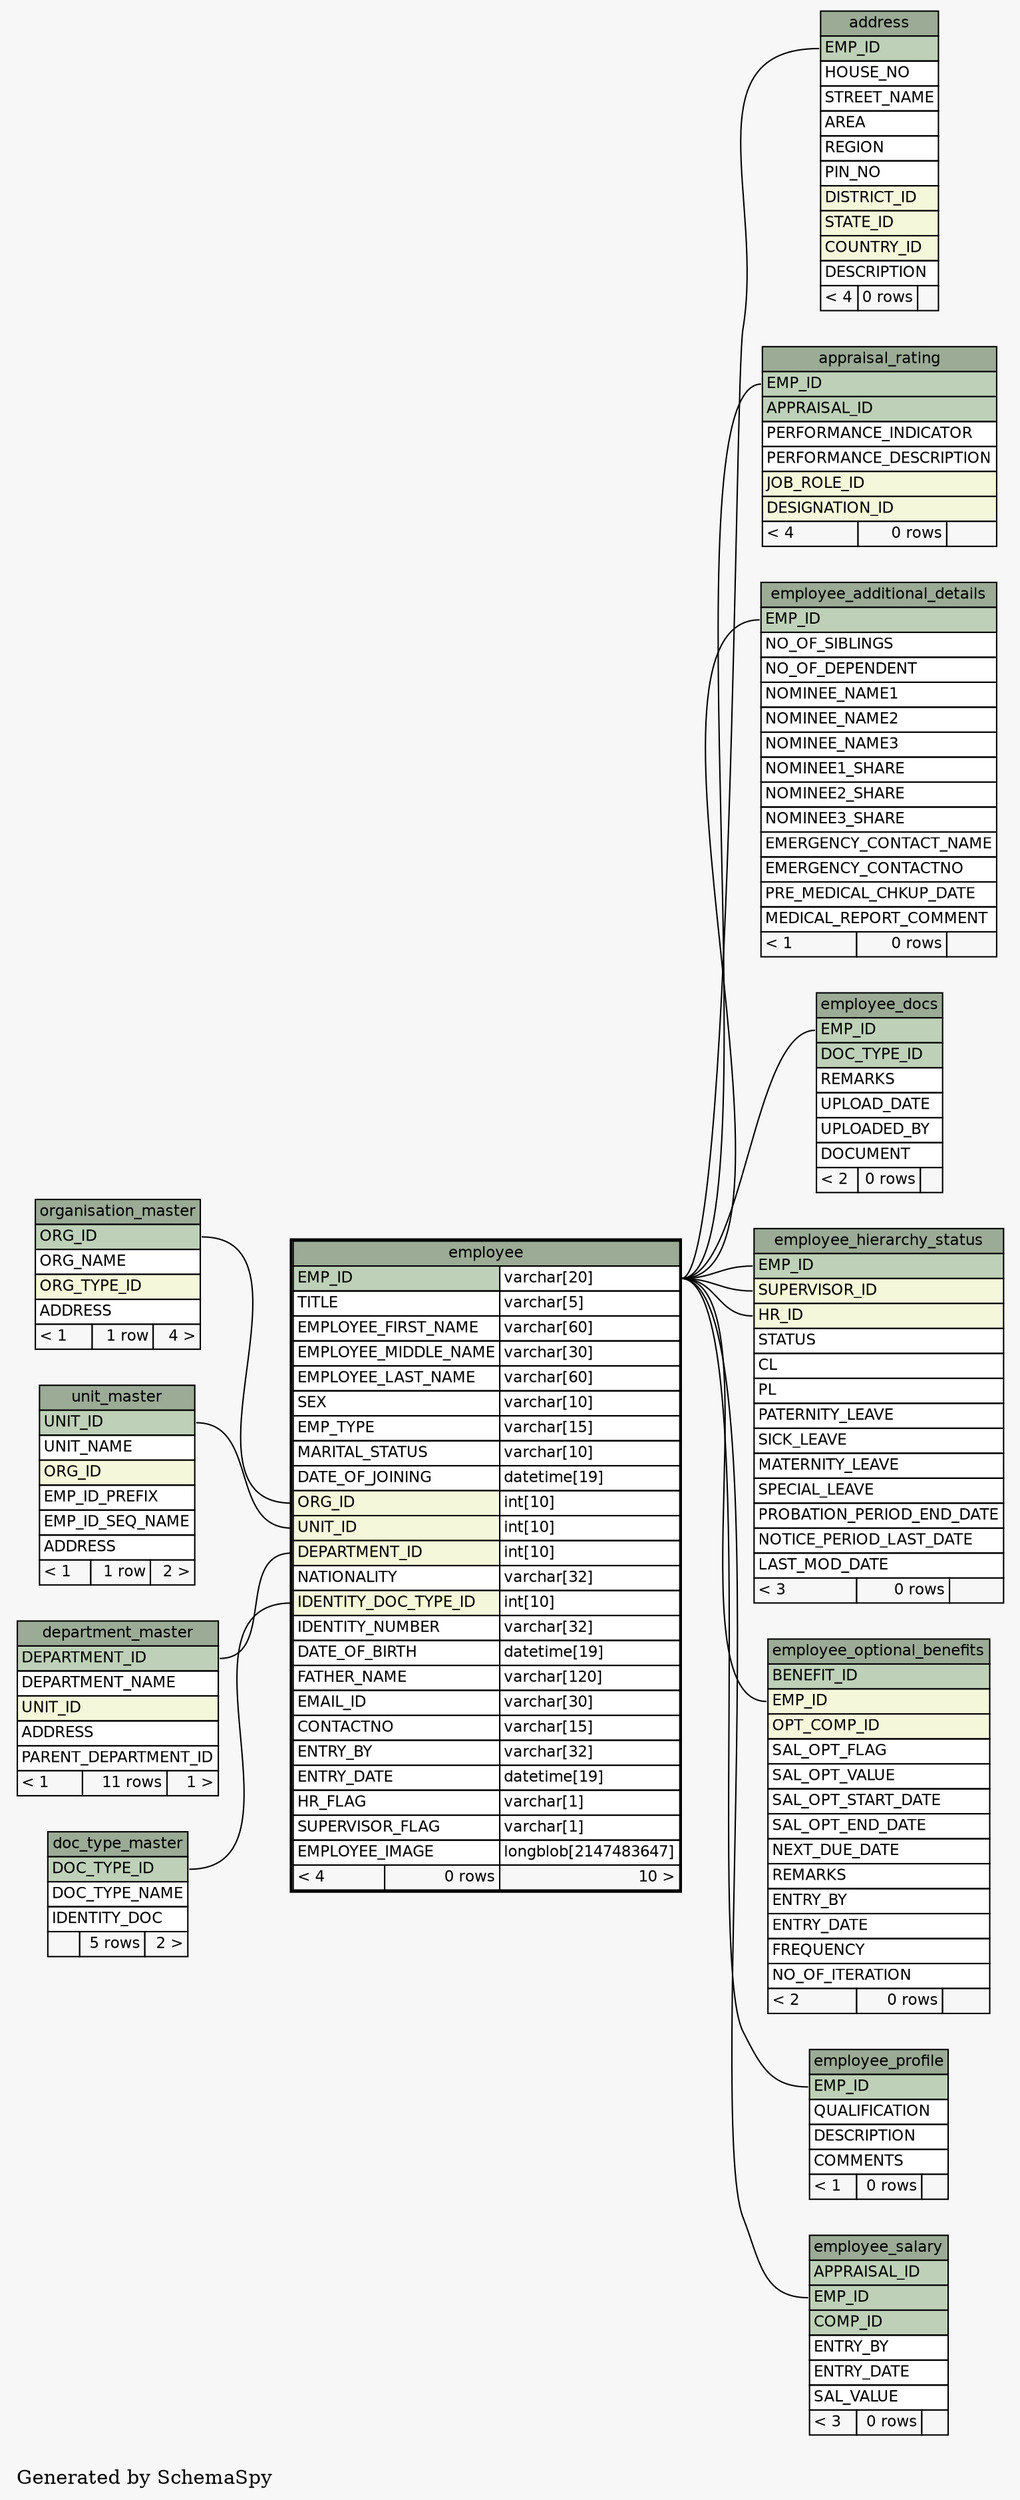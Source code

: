 // dot 2.38.0 on Windows 7 6.1
digraph "oneDegreeRelationshipsGraph" {
  graph [
    rankdir="RL"
    bgcolor="#f7f7f7"
    label="\nGenerated by SchemaSpy"
    labeljust="l"
  ];
  node [
    fontname="Helvetica"
    fontsize="11"
    shape="plaintext"
  ];
  edge [
    arrowsize="0.8"
  ];
  "address":"EMP_ID":w -> "employee":"EMP_ID.type":e [arrowtail=tee arrowhead=none];
  "appraisal_rating":"EMP_ID":w -> "employee":"EMP_ID.type":e [arrowtail=crowtee arrowhead=none];
  "employee":"DEPARTMENT_ID":w -> "department_master":"DEPARTMENT_ID":e [arrowtail=crowodot arrowhead=none];
  "employee":"IDENTITY_DOC_TYPE_ID":w -> "doc_type_master":"DOC_TYPE_ID":e [arrowtail=crowodot arrowhead=none];
  "employee":"ORG_ID":w -> "organisation_master":"ORG_ID":e [arrowtail=crowodot arrowhead=none];
  "employee":"UNIT_ID":w -> "unit_master":"UNIT_ID":e [arrowtail=crowodot arrowhead=none];
  "employee_additional_details":"EMP_ID":w -> "employee":"EMP_ID.type":e [arrowtail=tee arrowhead=none];
  "employee_docs":"EMP_ID":w -> "employee":"EMP_ID.type":e [arrowtail=crowtee arrowhead=none];
  "employee_hierarchy_status":"EMP_ID":w -> "employee":"EMP_ID.type":e [arrowtail=tee arrowhead=none];
  "employee_hierarchy_status":"HR_ID":w -> "employee":"EMP_ID.type":e [arrowtail=crowodot arrowhead=none];
  "employee_hierarchy_status":"SUPERVISOR_ID":w -> "employee":"EMP_ID.type":e [arrowtail=crowodot arrowhead=none];
  "employee_optional_benefits":"EMP_ID":w -> "employee":"EMP_ID.type":e [arrowtail=crowodot arrowhead=none];
  "employee_profile":"EMP_ID":w -> "employee":"EMP_ID.type":e [arrowtail=tee arrowhead=none];
  "employee_salary":"EMP_ID":w -> "employee":"EMP_ID.type":e [arrowtail=crowtee arrowhead=none];
  "address" [
    label=<
    <TABLE BORDER="0" CELLBORDER="1" CELLSPACING="0" BGCOLOR="#ffffff">
      <TR><TD PORT="address.heading" COLSPAN="3" BGCOLOR="#9bab96" ALIGN="CENTER">address</TD></TR>
      <TR><TD PORT="EMP_ID" COLSPAN="3" BGCOLOR="#bed1b8" ALIGN="LEFT">EMP_ID</TD></TR>
      <TR><TD PORT="HOUSE_NO" COLSPAN="3" ALIGN="LEFT">HOUSE_NO</TD></TR>
      <TR><TD PORT="STREET_NAME" COLSPAN="3" ALIGN="LEFT">STREET_NAME</TD></TR>
      <TR><TD PORT="AREA" COLSPAN="3" ALIGN="LEFT">AREA</TD></TR>
      <TR><TD PORT="REGION" COLSPAN="3" ALIGN="LEFT">REGION</TD></TR>
      <TR><TD PORT="PIN_NO" COLSPAN="3" ALIGN="LEFT">PIN_NO</TD></TR>
      <TR><TD PORT="DISTRICT_ID" COLSPAN="3" BGCOLOR="#f4f7da" ALIGN="LEFT">DISTRICT_ID</TD></TR>
      <TR><TD PORT="STATE_ID" COLSPAN="3" BGCOLOR="#f4f7da" ALIGN="LEFT">STATE_ID</TD></TR>
      <TR><TD PORT="COUNTRY_ID" COLSPAN="3" BGCOLOR="#f4f7da" ALIGN="LEFT">COUNTRY_ID</TD></TR>
      <TR><TD PORT="DESCRIPTION" COLSPAN="3" ALIGN="LEFT">DESCRIPTION</TD></TR>
      <TR><TD ALIGN="LEFT" BGCOLOR="#f7f7f7">&lt; 4</TD><TD ALIGN="RIGHT" BGCOLOR="#f7f7f7">0 rows</TD><TD ALIGN="RIGHT" BGCOLOR="#f7f7f7">  </TD></TR>
    </TABLE>>
    URL="address.html#graph"
    tooltip="address"
  ];
  "appraisal_rating" [
    label=<
    <TABLE BORDER="0" CELLBORDER="1" CELLSPACING="0" BGCOLOR="#ffffff">
      <TR><TD PORT="appraisal_rating.heading" COLSPAN="3" BGCOLOR="#9bab96" ALIGN="CENTER">appraisal_rating</TD></TR>
      <TR><TD PORT="EMP_ID" COLSPAN="3" BGCOLOR="#bed1b8" ALIGN="LEFT">EMP_ID</TD></TR>
      <TR><TD PORT="APPRAISAL_ID" COLSPAN="3" BGCOLOR="#bed1b8" ALIGN="LEFT">APPRAISAL_ID</TD></TR>
      <TR><TD PORT="PERFORMANCE_INDICATOR" COLSPAN="3" ALIGN="LEFT">PERFORMANCE_INDICATOR</TD></TR>
      <TR><TD PORT="PERFORMANCE_DESCRIPTION" COLSPAN="3" ALIGN="LEFT">PERFORMANCE_DESCRIPTION</TD></TR>
      <TR><TD PORT="JOB_ROLE_ID" COLSPAN="3" BGCOLOR="#f4f7da" ALIGN="LEFT">JOB_ROLE_ID</TD></TR>
      <TR><TD PORT="DESIGNATION_ID" COLSPAN="3" BGCOLOR="#f4f7da" ALIGN="LEFT">DESIGNATION_ID</TD></TR>
      <TR><TD ALIGN="LEFT" BGCOLOR="#f7f7f7">&lt; 4</TD><TD ALIGN="RIGHT" BGCOLOR="#f7f7f7">0 rows</TD><TD ALIGN="RIGHT" BGCOLOR="#f7f7f7">  </TD></TR>
    </TABLE>>
    URL="appraisal_rating.html#graph"
    tooltip="appraisal_rating"
  ];
  "department_master" [
    label=<
    <TABLE BORDER="0" CELLBORDER="1" CELLSPACING="0" BGCOLOR="#ffffff">
      <TR><TD PORT="department_master.heading" COLSPAN="3" BGCOLOR="#9bab96" ALIGN="CENTER">department_master</TD></TR>
      <TR><TD PORT="DEPARTMENT_ID" COLSPAN="3" BGCOLOR="#bed1b8" ALIGN="LEFT">DEPARTMENT_ID</TD></TR>
      <TR><TD PORT="DEPARTMENT_NAME" COLSPAN="3" ALIGN="LEFT">DEPARTMENT_NAME</TD></TR>
      <TR><TD PORT="UNIT_ID" COLSPAN="3" BGCOLOR="#f4f7da" ALIGN="LEFT">UNIT_ID</TD></TR>
      <TR><TD PORT="ADDRESS" COLSPAN="3" ALIGN="LEFT">ADDRESS</TD></TR>
      <TR><TD PORT="PARENT_DEPARTMENT_ID" COLSPAN="3" ALIGN="LEFT">PARENT_DEPARTMENT_ID</TD></TR>
      <TR><TD ALIGN="LEFT" BGCOLOR="#f7f7f7">&lt; 1</TD><TD ALIGN="RIGHT" BGCOLOR="#f7f7f7">11 rows</TD><TD ALIGN="RIGHT" BGCOLOR="#f7f7f7">1 &gt;</TD></TR>
    </TABLE>>
    URL="department_master.html#graph"
    tooltip="department_master"
  ];
  "doc_type_master" [
    label=<
    <TABLE BORDER="0" CELLBORDER="1" CELLSPACING="0" BGCOLOR="#ffffff">
      <TR><TD PORT="doc_type_master.heading" COLSPAN="3" BGCOLOR="#9bab96" ALIGN="CENTER">doc_type_master</TD></TR>
      <TR><TD PORT="DOC_TYPE_ID" COLSPAN="3" BGCOLOR="#bed1b8" ALIGN="LEFT">DOC_TYPE_ID</TD></TR>
      <TR><TD PORT="DOC_TYPE_NAME" COLSPAN="3" ALIGN="LEFT">DOC_TYPE_NAME</TD></TR>
      <TR><TD PORT="IDENTITY_DOC" COLSPAN="3" ALIGN="LEFT">IDENTITY_DOC</TD></TR>
      <TR><TD ALIGN="LEFT" BGCOLOR="#f7f7f7">  </TD><TD ALIGN="RIGHT" BGCOLOR="#f7f7f7">5 rows</TD><TD ALIGN="RIGHT" BGCOLOR="#f7f7f7">2 &gt;</TD></TR>
    </TABLE>>
    URL="doc_type_master.html#graph"
    tooltip="doc_type_master"
  ];
  "employee" [
    label=<
    <TABLE BORDER="2" CELLBORDER="1" CELLSPACING="0" BGCOLOR="#ffffff">
      <TR><TD PORT="employee.heading" COLSPAN="3" BGCOLOR="#9bab96" ALIGN="CENTER">employee</TD></TR>
      <TR><TD PORT="EMP_ID" COLSPAN="2" BGCOLOR="#bed1b8" ALIGN="LEFT">EMP_ID</TD><TD PORT="EMP_ID.type" ALIGN="LEFT">varchar[20]</TD></TR>
      <TR><TD PORT="TITLE" COLSPAN="2" ALIGN="LEFT">TITLE</TD><TD PORT="TITLE.type" ALIGN="LEFT">varchar[5]</TD></TR>
      <TR><TD PORT="EMPLOYEE_FIRST_NAME" COLSPAN="2" ALIGN="LEFT">EMPLOYEE_FIRST_NAME</TD><TD PORT="EMPLOYEE_FIRST_NAME.type" ALIGN="LEFT">varchar[60]</TD></TR>
      <TR><TD PORT="EMPLOYEE_MIDDLE_NAME" COLSPAN="2" ALIGN="LEFT">EMPLOYEE_MIDDLE_NAME</TD><TD PORT="EMPLOYEE_MIDDLE_NAME.type" ALIGN="LEFT">varchar[30]</TD></TR>
      <TR><TD PORT="EMPLOYEE_LAST_NAME" COLSPAN="2" ALIGN="LEFT">EMPLOYEE_LAST_NAME</TD><TD PORT="EMPLOYEE_LAST_NAME.type" ALIGN="LEFT">varchar[60]</TD></TR>
      <TR><TD PORT="SEX" COLSPAN="2" ALIGN="LEFT">SEX</TD><TD PORT="SEX.type" ALIGN="LEFT">varchar[10]</TD></TR>
      <TR><TD PORT="EMP_TYPE" COLSPAN="2" ALIGN="LEFT">EMP_TYPE</TD><TD PORT="EMP_TYPE.type" ALIGN="LEFT">varchar[15]</TD></TR>
      <TR><TD PORT="MARITAL_STATUS" COLSPAN="2" ALIGN="LEFT">MARITAL_STATUS</TD><TD PORT="MARITAL_STATUS.type" ALIGN="LEFT">varchar[10]</TD></TR>
      <TR><TD PORT="DATE_OF_JOINING" COLSPAN="2" ALIGN="LEFT">DATE_OF_JOINING</TD><TD PORT="DATE_OF_JOINING.type" ALIGN="LEFT">datetime[19]</TD></TR>
      <TR><TD PORT="ORG_ID" COLSPAN="2" BGCOLOR="#f4f7da" ALIGN="LEFT">ORG_ID</TD><TD PORT="ORG_ID.type" ALIGN="LEFT">int[10]</TD></TR>
      <TR><TD PORT="UNIT_ID" COLSPAN="2" BGCOLOR="#f4f7da" ALIGN="LEFT">UNIT_ID</TD><TD PORT="UNIT_ID.type" ALIGN="LEFT">int[10]</TD></TR>
      <TR><TD PORT="DEPARTMENT_ID" COLSPAN="2" BGCOLOR="#f4f7da" ALIGN="LEFT">DEPARTMENT_ID</TD><TD PORT="DEPARTMENT_ID.type" ALIGN="LEFT">int[10]</TD></TR>
      <TR><TD PORT="NATIONALITY" COLSPAN="2" ALIGN="LEFT">NATIONALITY</TD><TD PORT="NATIONALITY.type" ALIGN="LEFT">varchar[32]</TD></TR>
      <TR><TD PORT="IDENTITY_DOC_TYPE_ID" COLSPAN="2" BGCOLOR="#f4f7da" ALIGN="LEFT">IDENTITY_DOC_TYPE_ID</TD><TD PORT="IDENTITY_DOC_TYPE_ID.type" ALIGN="LEFT">int[10]</TD></TR>
      <TR><TD PORT="IDENTITY_NUMBER" COLSPAN="2" ALIGN="LEFT">IDENTITY_NUMBER</TD><TD PORT="IDENTITY_NUMBER.type" ALIGN="LEFT">varchar[32]</TD></TR>
      <TR><TD PORT="DATE_OF_BIRTH" COLSPAN="2" ALIGN="LEFT">DATE_OF_BIRTH</TD><TD PORT="DATE_OF_BIRTH.type" ALIGN="LEFT">datetime[19]</TD></TR>
      <TR><TD PORT="FATHER_NAME" COLSPAN="2" ALIGN="LEFT">FATHER_NAME</TD><TD PORT="FATHER_NAME.type" ALIGN="LEFT">varchar[120]</TD></TR>
      <TR><TD PORT="EMAIL_ID" COLSPAN="2" ALIGN="LEFT">EMAIL_ID</TD><TD PORT="EMAIL_ID.type" ALIGN="LEFT">varchar[30]</TD></TR>
      <TR><TD PORT="CONTACTNO" COLSPAN="2" ALIGN="LEFT">CONTACTNO</TD><TD PORT="CONTACTNO.type" ALIGN="LEFT">varchar[15]</TD></TR>
      <TR><TD PORT="ENTRY_BY" COLSPAN="2" ALIGN="LEFT">ENTRY_BY</TD><TD PORT="ENTRY_BY.type" ALIGN="LEFT">varchar[32]</TD></TR>
      <TR><TD PORT="ENTRY_DATE" COLSPAN="2" ALIGN="LEFT">ENTRY_DATE</TD><TD PORT="ENTRY_DATE.type" ALIGN="LEFT">datetime[19]</TD></TR>
      <TR><TD PORT="HR_FLAG" COLSPAN="2" ALIGN="LEFT">HR_FLAG</TD><TD PORT="HR_FLAG.type" ALIGN="LEFT">varchar[1]</TD></TR>
      <TR><TD PORT="SUPERVISOR_FLAG" COLSPAN="2" ALIGN="LEFT">SUPERVISOR_FLAG</TD><TD PORT="SUPERVISOR_FLAG.type" ALIGN="LEFT">varchar[1]</TD></TR>
      <TR><TD PORT="EMPLOYEE_IMAGE" COLSPAN="2" ALIGN="LEFT">EMPLOYEE_IMAGE</TD><TD PORT="EMPLOYEE_IMAGE.type" ALIGN="LEFT">longblob[2147483647]</TD></TR>
      <TR><TD ALIGN="LEFT" BGCOLOR="#f7f7f7">&lt; 4</TD><TD ALIGN="RIGHT" BGCOLOR="#f7f7f7">0 rows</TD><TD ALIGN="RIGHT" BGCOLOR="#f7f7f7">10 &gt;</TD></TR>
    </TABLE>>
    URL="employee.html#"
    tooltip="employee"
  ];
  "employee_additional_details" [
    label=<
    <TABLE BORDER="0" CELLBORDER="1" CELLSPACING="0" BGCOLOR="#ffffff">
      <TR><TD PORT="employee_additional_details.heading" COLSPAN="3" BGCOLOR="#9bab96" ALIGN="CENTER">employee_additional_details</TD></TR>
      <TR><TD PORT="EMP_ID" COLSPAN="3" BGCOLOR="#bed1b8" ALIGN="LEFT">EMP_ID</TD></TR>
      <TR><TD PORT="NO_OF_SIBLINGS" COLSPAN="3" ALIGN="LEFT">NO_OF_SIBLINGS</TD></TR>
      <TR><TD PORT="NO_OF_DEPENDENT" COLSPAN="3" ALIGN="LEFT">NO_OF_DEPENDENT</TD></TR>
      <TR><TD PORT="NOMINEE_NAME1" COLSPAN="3" ALIGN="LEFT">NOMINEE_NAME1</TD></TR>
      <TR><TD PORT="NOMINEE_NAME2" COLSPAN="3" ALIGN="LEFT">NOMINEE_NAME2</TD></TR>
      <TR><TD PORT="NOMINEE_NAME3" COLSPAN="3" ALIGN="LEFT">NOMINEE_NAME3</TD></TR>
      <TR><TD PORT="NOMINEE1_SHARE" COLSPAN="3" ALIGN="LEFT">NOMINEE1_SHARE</TD></TR>
      <TR><TD PORT="NOMINEE2_SHARE" COLSPAN="3" ALIGN="LEFT">NOMINEE2_SHARE</TD></TR>
      <TR><TD PORT="NOMINEE3_SHARE" COLSPAN="3" ALIGN="LEFT">NOMINEE3_SHARE</TD></TR>
      <TR><TD PORT="EMERGENCY_CONTACT_NAME" COLSPAN="3" ALIGN="LEFT">EMERGENCY_CONTACT_NAME</TD></TR>
      <TR><TD PORT="EMERGENCY_CONTACTNO" COLSPAN="3" ALIGN="LEFT">EMERGENCY_CONTACTNO</TD></TR>
      <TR><TD PORT="PRE_MEDICAL_CHKUP_DATE" COLSPAN="3" ALIGN="LEFT">PRE_MEDICAL_CHKUP_DATE</TD></TR>
      <TR><TD PORT="MEDICAL_REPORT_COMMENT" COLSPAN="3" ALIGN="LEFT">MEDICAL_REPORT_COMMENT</TD></TR>
      <TR><TD ALIGN="LEFT" BGCOLOR="#f7f7f7">&lt; 1</TD><TD ALIGN="RIGHT" BGCOLOR="#f7f7f7">0 rows</TD><TD ALIGN="RIGHT" BGCOLOR="#f7f7f7">  </TD></TR>
    </TABLE>>
    URL="employee_additional_details.html#graph"
    tooltip="employee_additional_details"
  ];
  "employee_docs" [
    label=<
    <TABLE BORDER="0" CELLBORDER="1" CELLSPACING="0" BGCOLOR="#ffffff">
      <TR><TD PORT="employee_docs.heading" COLSPAN="3" BGCOLOR="#9bab96" ALIGN="CENTER">employee_docs</TD></TR>
      <TR><TD PORT="EMP_ID" COLSPAN="3" BGCOLOR="#bed1b8" ALIGN="LEFT">EMP_ID</TD></TR>
      <TR><TD PORT="DOC_TYPE_ID" COLSPAN="3" BGCOLOR="#bed1b8" ALIGN="LEFT">DOC_TYPE_ID</TD></TR>
      <TR><TD PORT="REMARKS" COLSPAN="3" ALIGN="LEFT">REMARKS</TD></TR>
      <TR><TD PORT="UPLOAD_DATE" COLSPAN="3" ALIGN="LEFT">UPLOAD_DATE</TD></TR>
      <TR><TD PORT="UPLOADED_BY" COLSPAN="3" ALIGN="LEFT">UPLOADED_BY</TD></TR>
      <TR><TD PORT="DOCUMENT" COLSPAN="3" ALIGN="LEFT">DOCUMENT</TD></TR>
      <TR><TD ALIGN="LEFT" BGCOLOR="#f7f7f7">&lt; 2</TD><TD ALIGN="RIGHT" BGCOLOR="#f7f7f7">0 rows</TD><TD ALIGN="RIGHT" BGCOLOR="#f7f7f7">  </TD></TR>
    </TABLE>>
    URL="employee_docs.html#graph"
    tooltip="employee_docs"
  ];
  "employee_hierarchy_status" [
    label=<
    <TABLE BORDER="0" CELLBORDER="1" CELLSPACING="0" BGCOLOR="#ffffff">
      <TR><TD PORT="employee_hierarchy_status.heading" COLSPAN="3" BGCOLOR="#9bab96" ALIGN="CENTER">employee_hierarchy_status</TD></TR>
      <TR><TD PORT="EMP_ID" COLSPAN="3" BGCOLOR="#bed1b8" ALIGN="LEFT">EMP_ID</TD></TR>
      <TR><TD PORT="SUPERVISOR_ID" COLSPAN="3" BGCOLOR="#f4f7da" ALIGN="LEFT">SUPERVISOR_ID</TD></TR>
      <TR><TD PORT="HR_ID" COLSPAN="3" BGCOLOR="#f4f7da" ALIGN="LEFT">HR_ID</TD></TR>
      <TR><TD PORT="STATUS" COLSPAN="3" ALIGN="LEFT">STATUS</TD></TR>
      <TR><TD PORT="CL" COLSPAN="3" ALIGN="LEFT">CL</TD></TR>
      <TR><TD PORT="PL" COLSPAN="3" ALIGN="LEFT">PL</TD></TR>
      <TR><TD PORT="PATERNITY_LEAVE" COLSPAN="3" ALIGN="LEFT">PATERNITY_LEAVE</TD></TR>
      <TR><TD PORT="SICK_LEAVE" COLSPAN="3" ALIGN="LEFT">SICK_LEAVE</TD></TR>
      <TR><TD PORT="MATERNITY_LEAVE" COLSPAN="3" ALIGN="LEFT">MATERNITY_LEAVE</TD></TR>
      <TR><TD PORT="SPECIAL_LEAVE" COLSPAN="3" ALIGN="LEFT">SPECIAL_LEAVE</TD></TR>
      <TR><TD PORT="PROBATION_PERIOD_END_DATE" COLSPAN="3" ALIGN="LEFT">PROBATION_PERIOD_END_DATE</TD></TR>
      <TR><TD PORT="NOTICE_PERIOD_LAST_DATE" COLSPAN="3" ALIGN="LEFT">NOTICE_PERIOD_LAST_DATE</TD></TR>
      <TR><TD PORT="LAST_MOD_DATE" COLSPAN="3" ALIGN="LEFT">LAST_MOD_DATE</TD></TR>
      <TR><TD ALIGN="LEFT" BGCOLOR="#f7f7f7">&lt; 3</TD><TD ALIGN="RIGHT" BGCOLOR="#f7f7f7">0 rows</TD><TD ALIGN="RIGHT" BGCOLOR="#f7f7f7">  </TD></TR>
    </TABLE>>
    URL="employee_hierarchy_status.html#graph"
    tooltip="employee_hierarchy_status"
  ];
  "employee_optional_benefits" [
    label=<
    <TABLE BORDER="0" CELLBORDER="1" CELLSPACING="0" BGCOLOR="#ffffff">
      <TR><TD PORT="employee_optional_benefits.heading" COLSPAN="3" BGCOLOR="#9bab96" ALIGN="CENTER">employee_optional_benefits</TD></TR>
      <TR><TD PORT="BENEFIT_ID" COLSPAN="3" BGCOLOR="#bed1b8" ALIGN="LEFT">BENEFIT_ID</TD></TR>
      <TR><TD PORT="EMP_ID" COLSPAN="3" BGCOLOR="#f4f7da" ALIGN="LEFT">EMP_ID</TD></TR>
      <TR><TD PORT="OPT_COMP_ID" COLSPAN="3" BGCOLOR="#f4f7da" ALIGN="LEFT">OPT_COMP_ID</TD></TR>
      <TR><TD PORT="SAL_OPT_FLAG" COLSPAN="3" ALIGN="LEFT">SAL_OPT_FLAG</TD></TR>
      <TR><TD PORT="SAL_OPT_VALUE" COLSPAN="3" ALIGN="LEFT">SAL_OPT_VALUE</TD></TR>
      <TR><TD PORT="SAL_OPT_START_DATE" COLSPAN="3" ALIGN="LEFT">SAL_OPT_START_DATE</TD></TR>
      <TR><TD PORT="SAL_OPT_END_DATE" COLSPAN="3" ALIGN="LEFT">SAL_OPT_END_DATE</TD></TR>
      <TR><TD PORT="NEXT_DUE_DATE" COLSPAN="3" ALIGN="LEFT">NEXT_DUE_DATE</TD></TR>
      <TR><TD PORT="REMARKS" COLSPAN="3" ALIGN="LEFT">REMARKS</TD></TR>
      <TR><TD PORT="ENTRY_BY" COLSPAN="3" ALIGN="LEFT">ENTRY_BY</TD></TR>
      <TR><TD PORT="ENTRY_DATE" COLSPAN="3" ALIGN="LEFT">ENTRY_DATE</TD></TR>
      <TR><TD PORT="FREQUENCY" COLSPAN="3" ALIGN="LEFT">FREQUENCY</TD></TR>
      <TR><TD PORT="NO_OF_ITERATION" COLSPAN="3" ALIGN="LEFT">NO_OF_ITERATION</TD></TR>
      <TR><TD ALIGN="LEFT" BGCOLOR="#f7f7f7">&lt; 2</TD><TD ALIGN="RIGHT" BGCOLOR="#f7f7f7">0 rows</TD><TD ALIGN="RIGHT" BGCOLOR="#f7f7f7">  </TD></TR>
    </TABLE>>
    URL="employee_optional_benefits.html#graph"
    tooltip="employee_optional_benefits"
  ];
  "employee_profile" [
    label=<
    <TABLE BORDER="0" CELLBORDER="1" CELLSPACING="0" BGCOLOR="#ffffff">
      <TR><TD PORT="employee_profile.heading" COLSPAN="3" BGCOLOR="#9bab96" ALIGN="CENTER">employee_profile</TD></TR>
      <TR><TD PORT="EMP_ID" COLSPAN="3" BGCOLOR="#bed1b8" ALIGN="LEFT">EMP_ID</TD></TR>
      <TR><TD PORT="QUALIFICATION" COLSPAN="3" ALIGN="LEFT">QUALIFICATION</TD></TR>
      <TR><TD PORT="DESCRIPTION" COLSPAN="3" ALIGN="LEFT">DESCRIPTION</TD></TR>
      <TR><TD PORT="COMMENTS" COLSPAN="3" ALIGN="LEFT">COMMENTS</TD></TR>
      <TR><TD ALIGN="LEFT" BGCOLOR="#f7f7f7">&lt; 1</TD><TD ALIGN="RIGHT" BGCOLOR="#f7f7f7">0 rows</TD><TD ALIGN="RIGHT" BGCOLOR="#f7f7f7">  </TD></TR>
    </TABLE>>
    URL="employee_profile.html#graph"
    tooltip="employee_profile"
  ];
  "employee_salary" [
    label=<
    <TABLE BORDER="0" CELLBORDER="1" CELLSPACING="0" BGCOLOR="#ffffff">
      <TR><TD PORT="employee_salary.heading" COLSPAN="3" BGCOLOR="#9bab96" ALIGN="CENTER">employee_salary</TD></TR>
      <TR><TD PORT="APPRAISAL_ID" COLSPAN="3" BGCOLOR="#bed1b8" ALIGN="LEFT">APPRAISAL_ID</TD></TR>
      <TR><TD PORT="EMP_ID" COLSPAN="3" BGCOLOR="#bed1b8" ALIGN="LEFT">EMP_ID</TD></TR>
      <TR><TD PORT="COMP_ID" COLSPAN="3" BGCOLOR="#bed1b8" ALIGN="LEFT">COMP_ID</TD></TR>
      <TR><TD PORT="ENTRY_BY" COLSPAN="3" ALIGN="LEFT">ENTRY_BY</TD></TR>
      <TR><TD PORT="ENTRY_DATE" COLSPAN="3" ALIGN="LEFT">ENTRY_DATE</TD></TR>
      <TR><TD PORT="SAL_VALUE" COLSPAN="3" ALIGN="LEFT">SAL_VALUE</TD></TR>
      <TR><TD ALIGN="LEFT" BGCOLOR="#f7f7f7">&lt; 3</TD><TD ALIGN="RIGHT" BGCOLOR="#f7f7f7">0 rows</TD><TD ALIGN="RIGHT" BGCOLOR="#f7f7f7">  </TD></TR>
    </TABLE>>
    URL="employee_salary.html#graph"
    tooltip="employee_salary"
  ];
  "organisation_master" [
    label=<
    <TABLE BORDER="0" CELLBORDER="1" CELLSPACING="0" BGCOLOR="#ffffff">
      <TR><TD PORT="organisation_master.heading" COLSPAN="3" BGCOLOR="#9bab96" ALIGN="CENTER">organisation_master</TD></TR>
      <TR><TD PORT="ORG_ID" COLSPAN="3" BGCOLOR="#bed1b8" ALIGN="LEFT">ORG_ID</TD></TR>
      <TR><TD PORT="ORG_NAME" COLSPAN="3" ALIGN="LEFT">ORG_NAME</TD></TR>
      <TR><TD PORT="ORG_TYPE_ID" COLSPAN="3" BGCOLOR="#f4f7da" ALIGN="LEFT">ORG_TYPE_ID</TD></TR>
      <TR><TD PORT="ADDRESS" COLSPAN="3" ALIGN="LEFT">ADDRESS</TD></TR>
      <TR><TD ALIGN="LEFT" BGCOLOR="#f7f7f7">&lt; 1</TD><TD ALIGN="RIGHT" BGCOLOR="#f7f7f7">1 row</TD><TD ALIGN="RIGHT" BGCOLOR="#f7f7f7">4 &gt;</TD></TR>
    </TABLE>>
    URL="organisation_master.html#graph"
    tooltip="organisation_master"
  ];
  "unit_master" [
    label=<
    <TABLE BORDER="0" CELLBORDER="1" CELLSPACING="0" BGCOLOR="#ffffff">
      <TR><TD PORT="unit_master.heading" COLSPAN="3" BGCOLOR="#9bab96" ALIGN="CENTER">unit_master</TD></TR>
      <TR><TD PORT="UNIT_ID" COLSPAN="3" BGCOLOR="#bed1b8" ALIGN="LEFT">UNIT_ID</TD></TR>
      <TR><TD PORT="UNIT_NAME" COLSPAN="3" ALIGN="LEFT">UNIT_NAME</TD></TR>
      <TR><TD PORT="ORG_ID" COLSPAN="3" BGCOLOR="#f4f7da" ALIGN="LEFT">ORG_ID</TD></TR>
      <TR><TD PORT="EMP_ID_PREFIX" COLSPAN="3" ALIGN="LEFT">EMP_ID_PREFIX</TD></TR>
      <TR><TD PORT="EMP_ID_SEQ_NAME" COLSPAN="3" ALIGN="LEFT">EMP_ID_SEQ_NAME</TD></TR>
      <TR><TD PORT="ADDRESS" COLSPAN="3" ALIGN="LEFT">ADDRESS</TD></TR>
      <TR><TD ALIGN="LEFT" BGCOLOR="#f7f7f7">&lt; 1</TD><TD ALIGN="RIGHT" BGCOLOR="#f7f7f7">1 row</TD><TD ALIGN="RIGHT" BGCOLOR="#f7f7f7">2 &gt;</TD></TR>
    </TABLE>>
    URL="unit_master.html#graph"
    tooltip="unit_master"
  ];
}
